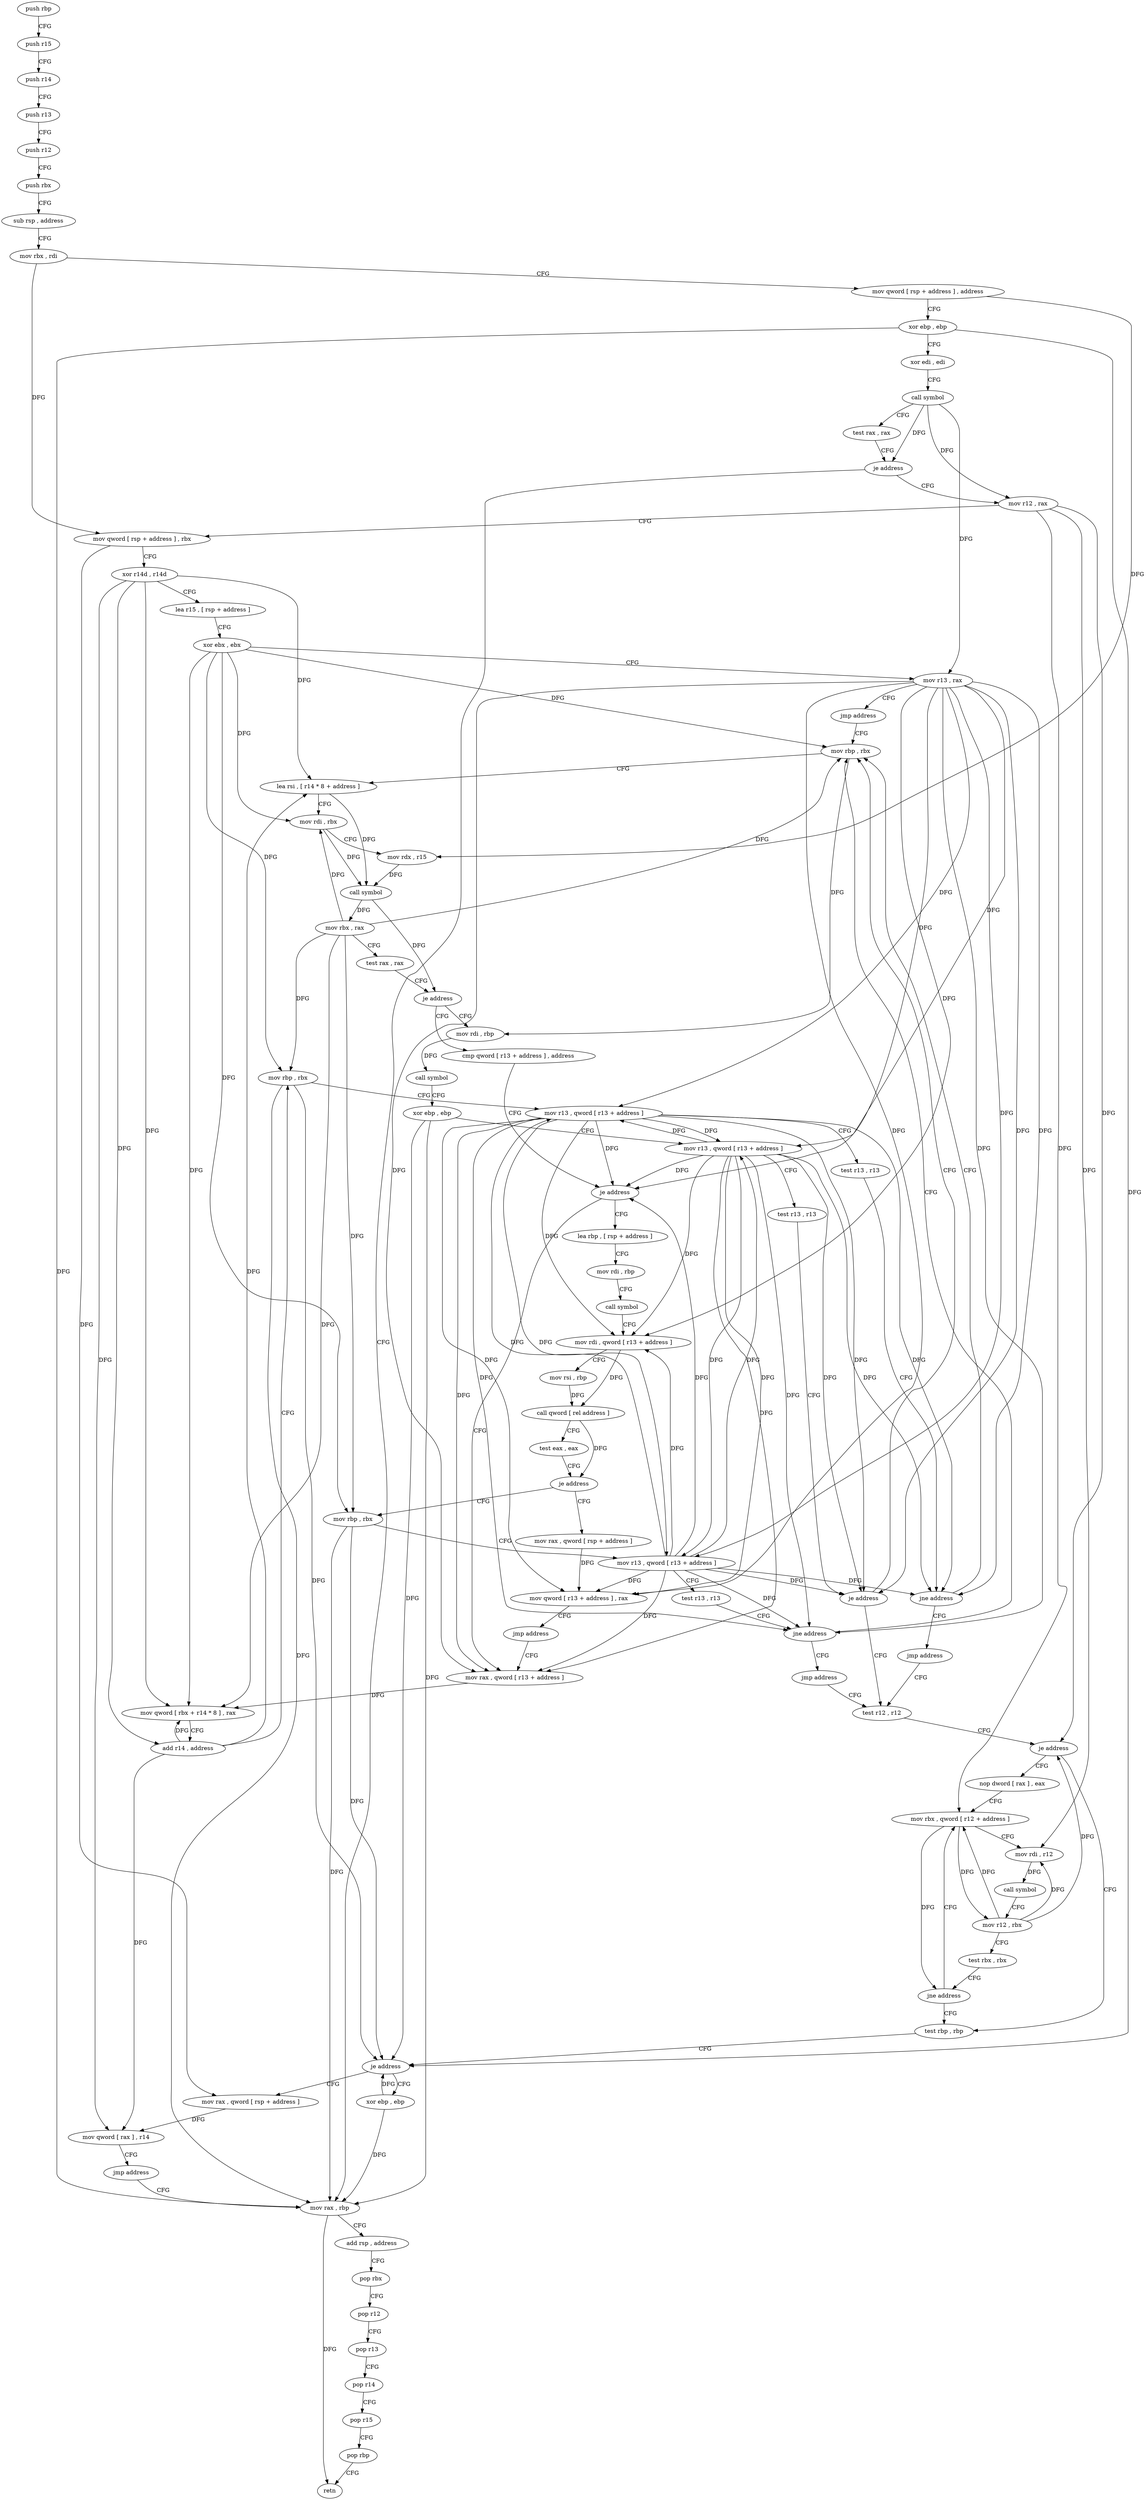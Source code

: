digraph "func" {
"4240784" [label = "push rbp" ]
"4240785" [label = "push r15" ]
"4240787" [label = "push r14" ]
"4240789" [label = "push r13" ]
"4240791" [label = "push r12" ]
"4240793" [label = "push rbx" ]
"4240794" [label = "sub rsp , address" ]
"4240801" [label = "mov rbx , rdi" ]
"4240804" [label = "mov qword [ rsp + address ] , address" ]
"4240813" [label = "xor ebp , ebp" ]
"4240815" [label = "xor edi , edi" ]
"4240817" [label = "call symbol" ]
"4240822" [label = "test rax , rax" ]
"4240825" [label = "je address" ]
"4241062" [label = "mov rax , rbp" ]
"4240831" [label = "mov r12 , rax" ]
"4241065" [label = "add rsp , address" ]
"4241072" [label = "pop rbx" ]
"4241073" [label = "pop r12" ]
"4241075" [label = "pop r13" ]
"4241077" [label = "pop r14" ]
"4241079" [label = "pop r15" ]
"4241081" [label = "pop rbp" ]
"4241082" [label = "retn" ]
"4240834" [label = "mov qword [ rsp + address ] , rbx" ]
"4240839" [label = "xor r14d , r14d" ]
"4240842" [label = "lea r15 , [ rsp + address ]" ]
"4240847" [label = "xor ebx , ebx" ]
"4240849" [label = "mov r13 , rax" ]
"4240852" [label = "jmp address" ]
"4240887" [label = "mov rbp , rbx" ]
"4240890" [label = "lea rsi , [ r14 * 8 + address ]" ]
"4240898" [label = "mov rdi , rbx" ]
"4240901" [label = "mov rdx , r15" ]
"4240904" [label = "call symbol" ]
"4240909" [label = "mov rbx , rax" ]
"4240912" [label = "test rax , rax" ]
"4240915" [label = "je address" ]
"4240864" [label = "mov rdi , rbp" ]
"4240917" [label = "cmp qword [ r13 + address ] , address" ]
"4240867" [label = "call symbol" ]
"4240872" [label = "xor ebp , ebp" ]
"4240874" [label = "mov r13 , qword [ r13 + address ]" ]
"4240878" [label = "test r13 , r13" ]
"4240881" [label = "je address" ]
"4241015" [label = "test r12 , r12" ]
"4240922" [label = "je address" ]
"4240960" [label = "lea rbp , [ rsp + address ]" ]
"4240924" [label = "mov rax , qword [ r13 + address ]" ]
"4241018" [label = "je address" ]
"4241045" [label = "test rbp , rbp" ]
"4241020" [label = "nop dword [ rax ] , eax" ]
"4240965" [label = "mov rdi , rbp" ]
"4240968" [label = "call symbol" ]
"4240973" [label = "mov rdi , qword [ r13 + address ]" ]
"4240977" [label = "mov rsi , rbp" ]
"4240980" [label = "call qword [ rel address ]" ]
"4240986" [label = "test eax , eax" ]
"4240988" [label = "je address" ]
"4241004" [label = "mov rax , qword [ rsp + address ]" ]
"4240990" [label = "mov rbp , rbx" ]
"4240928" [label = "mov qword [ rbx + r14 * 8 ] , rax" ]
"4240932" [label = "add r14 , address" ]
"4240936" [label = "mov rbp , rbx" ]
"4240939" [label = "mov r13 , qword [ r13 + address ]" ]
"4240943" [label = "test r13 , r13" ]
"4240946" [label = "jne address" ]
"4240948" [label = "jmp address" ]
"4241048" [label = "je address" ]
"4241060" [label = "xor ebp , ebp" ]
"4241050" [label = "mov rax , qword [ rsp + address ]" ]
"4241024" [label = "mov rbx , qword [ r12 + address ]" ]
"4241009" [label = "mov qword [ r13 + address ] , rax" ]
"4241013" [label = "jmp address" ]
"4240993" [label = "mov r13 , qword [ r13 + address ]" ]
"4240997" [label = "test r13 , r13" ]
"4241000" [label = "jne address" ]
"4241002" [label = "jmp address" ]
"4241055" [label = "mov qword [ rax ] , r14" ]
"4241058" [label = "jmp address" ]
"4241029" [label = "mov rdi , r12" ]
"4241032" [label = "call symbol" ]
"4241037" [label = "mov r12 , rbx" ]
"4241040" [label = "test rbx , rbx" ]
"4241043" [label = "jne address" ]
"4240784" -> "4240785" [ label = "CFG" ]
"4240785" -> "4240787" [ label = "CFG" ]
"4240787" -> "4240789" [ label = "CFG" ]
"4240789" -> "4240791" [ label = "CFG" ]
"4240791" -> "4240793" [ label = "CFG" ]
"4240793" -> "4240794" [ label = "CFG" ]
"4240794" -> "4240801" [ label = "CFG" ]
"4240801" -> "4240804" [ label = "CFG" ]
"4240801" -> "4240834" [ label = "DFG" ]
"4240804" -> "4240813" [ label = "CFG" ]
"4240804" -> "4240901" [ label = "DFG" ]
"4240813" -> "4240815" [ label = "CFG" ]
"4240813" -> "4241062" [ label = "DFG" ]
"4240813" -> "4241048" [ label = "DFG" ]
"4240815" -> "4240817" [ label = "CFG" ]
"4240817" -> "4240822" [ label = "CFG" ]
"4240817" -> "4240825" [ label = "DFG" ]
"4240817" -> "4240831" [ label = "DFG" ]
"4240817" -> "4240849" [ label = "DFG" ]
"4240822" -> "4240825" [ label = "CFG" ]
"4240825" -> "4241062" [ label = "CFG" ]
"4240825" -> "4240831" [ label = "CFG" ]
"4241062" -> "4241065" [ label = "CFG" ]
"4241062" -> "4241082" [ label = "DFG" ]
"4240831" -> "4240834" [ label = "CFG" ]
"4240831" -> "4241018" [ label = "DFG" ]
"4240831" -> "4241024" [ label = "DFG" ]
"4240831" -> "4241029" [ label = "DFG" ]
"4241065" -> "4241072" [ label = "CFG" ]
"4241072" -> "4241073" [ label = "CFG" ]
"4241073" -> "4241075" [ label = "CFG" ]
"4241075" -> "4241077" [ label = "CFG" ]
"4241077" -> "4241079" [ label = "CFG" ]
"4241079" -> "4241081" [ label = "CFG" ]
"4241081" -> "4241082" [ label = "CFG" ]
"4240834" -> "4240839" [ label = "CFG" ]
"4240834" -> "4241050" [ label = "DFG" ]
"4240839" -> "4240842" [ label = "CFG" ]
"4240839" -> "4240890" [ label = "DFG" ]
"4240839" -> "4240928" [ label = "DFG" ]
"4240839" -> "4240932" [ label = "DFG" ]
"4240839" -> "4241055" [ label = "DFG" ]
"4240842" -> "4240847" [ label = "CFG" ]
"4240847" -> "4240849" [ label = "CFG" ]
"4240847" -> "4240887" [ label = "DFG" ]
"4240847" -> "4240898" [ label = "DFG" ]
"4240847" -> "4240928" [ label = "DFG" ]
"4240847" -> "4240936" [ label = "DFG" ]
"4240847" -> "4240990" [ label = "DFG" ]
"4240849" -> "4240852" [ label = "CFG" ]
"4240849" -> "4240874" [ label = "DFG" ]
"4240849" -> "4240881" [ label = "DFG" ]
"4240849" -> "4240922" [ label = "DFG" ]
"4240849" -> "4240973" [ label = "DFG" ]
"4240849" -> "4240924" [ label = "DFG" ]
"4240849" -> "4240939" [ label = "DFG" ]
"4240849" -> "4240946" [ label = "DFG" ]
"4240849" -> "4241009" [ label = "DFG" ]
"4240849" -> "4240993" [ label = "DFG" ]
"4240849" -> "4241000" [ label = "DFG" ]
"4240852" -> "4240887" [ label = "CFG" ]
"4240887" -> "4240890" [ label = "CFG" ]
"4240887" -> "4240864" [ label = "DFG" ]
"4240890" -> "4240898" [ label = "CFG" ]
"4240890" -> "4240904" [ label = "DFG" ]
"4240898" -> "4240901" [ label = "CFG" ]
"4240898" -> "4240904" [ label = "DFG" ]
"4240901" -> "4240904" [ label = "DFG" ]
"4240904" -> "4240909" [ label = "DFG" ]
"4240904" -> "4240915" [ label = "DFG" ]
"4240909" -> "4240912" [ label = "CFG" ]
"4240909" -> "4240887" [ label = "DFG" ]
"4240909" -> "4240898" [ label = "DFG" ]
"4240909" -> "4240928" [ label = "DFG" ]
"4240909" -> "4240936" [ label = "DFG" ]
"4240909" -> "4240990" [ label = "DFG" ]
"4240912" -> "4240915" [ label = "CFG" ]
"4240915" -> "4240864" [ label = "CFG" ]
"4240915" -> "4240917" [ label = "CFG" ]
"4240864" -> "4240867" [ label = "DFG" ]
"4240917" -> "4240922" [ label = "CFG" ]
"4240867" -> "4240872" [ label = "CFG" ]
"4240872" -> "4240874" [ label = "CFG" ]
"4240872" -> "4241062" [ label = "DFG" ]
"4240872" -> "4241048" [ label = "DFG" ]
"4240874" -> "4240878" [ label = "CFG" ]
"4240874" -> "4240881" [ label = "DFG" ]
"4240874" -> "4240922" [ label = "DFG" ]
"4240874" -> "4240973" [ label = "DFG" ]
"4240874" -> "4240924" [ label = "DFG" ]
"4240874" -> "4240939" [ label = "DFG" ]
"4240874" -> "4240946" [ label = "DFG" ]
"4240874" -> "4241009" [ label = "DFG" ]
"4240874" -> "4240993" [ label = "DFG" ]
"4240874" -> "4241000" [ label = "DFG" ]
"4240878" -> "4240881" [ label = "CFG" ]
"4240881" -> "4241015" [ label = "CFG" ]
"4240881" -> "4240887" [ label = "CFG" ]
"4241015" -> "4241018" [ label = "CFG" ]
"4240922" -> "4240960" [ label = "CFG" ]
"4240922" -> "4240924" [ label = "CFG" ]
"4240960" -> "4240965" [ label = "CFG" ]
"4240924" -> "4240928" [ label = "DFG" ]
"4241018" -> "4241045" [ label = "CFG" ]
"4241018" -> "4241020" [ label = "CFG" ]
"4241045" -> "4241048" [ label = "CFG" ]
"4241020" -> "4241024" [ label = "CFG" ]
"4240965" -> "4240968" [ label = "CFG" ]
"4240968" -> "4240973" [ label = "CFG" ]
"4240973" -> "4240977" [ label = "CFG" ]
"4240973" -> "4240980" [ label = "DFG" ]
"4240977" -> "4240980" [ label = "DFG" ]
"4240980" -> "4240986" [ label = "CFG" ]
"4240980" -> "4240988" [ label = "DFG" ]
"4240986" -> "4240988" [ label = "CFG" ]
"4240988" -> "4241004" [ label = "CFG" ]
"4240988" -> "4240990" [ label = "CFG" ]
"4241004" -> "4241009" [ label = "DFG" ]
"4240990" -> "4240993" [ label = "CFG" ]
"4240990" -> "4241062" [ label = "DFG" ]
"4240990" -> "4241048" [ label = "DFG" ]
"4240928" -> "4240932" [ label = "CFG" ]
"4240932" -> "4240936" [ label = "CFG" ]
"4240932" -> "4240890" [ label = "DFG" ]
"4240932" -> "4240928" [ label = "DFG" ]
"4240932" -> "4241055" [ label = "DFG" ]
"4240936" -> "4240939" [ label = "CFG" ]
"4240936" -> "4241062" [ label = "DFG" ]
"4240936" -> "4241048" [ label = "DFG" ]
"4240939" -> "4240943" [ label = "CFG" ]
"4240939" -> "4240874" [ label = "DFG" ]
"4240939" -> "4240881" [ label = "DFG" ]
"4240939" -> "4240922" [ label = "DFG" ]
"4240939" -> "4240973" [ label = "DFG" ]
"4240939" -> "4240924" [ label = "DFG" ]
"4240939" -> "4240946" [ label = "DFG" ]
"4240939" -> "4241009" [ label = "DFG" ]
"4240939" -> "4240993" [ label = "DFG" ]
"4240939" -> "4241000" [ label = "DFG" ]
"4240943" -> "4240946" [ label = "CFG" ]
"4240946" -> "4240887" [ label = "CFG" ]
"4240946" -> "4240948" [ label = "CFG" ]
"4240948" -> "4241015" [ label = "CFG" ]
"4241048" -> "4241060" [ label = "CFG" ]
"4241048" -> "4241050" [ label = "CFG" ]
"4241060" -> "4241062" [ label = "DFG" ]
"4241060" -> "4241048" [ label = "DFG" ]
"4241050" -> "4241055" [ label = "DFG" ]
"4241024" -> "4241029" [ label = "CFG" ]
"4241024" -> "4241037" [ label = "DFG" ]
"4241024" -> "4241043" [ label = "DFG" ]
"4241009" -> "4241013" [ label = "CFG" ]
"4241013" -> "4240924" [ label = "CFG" ]
"4240993" -> "4240997" [ label = "CFG" ]
"4240993" -> "4240874" [ label = "DFG" ]
"4240993" -> "4240881" [ label = "DFG" ]
"4240993" -> "4240922" [ label = "DFG" ]
"4240993" -> "4240973" [ label = "DFG" ]
"4240993" -> "4240924" [ label = "DFG" ]
"4240993" -> "4240939" [ label = "DFG" ]
"4240993" -> "4240946" [ label = "DFG" ]
"4240993" -> "4241009" [ label = "DFG" ]
"4240993" -> "4241000" [ label = "DFG" ]
"4240997" -> "4241000" [ label = "CFG" ]
"4241000" -> "4240887" [ label = "CFG" ]
"4241000" -> "4241002" [ label = "CFG" ]
"4241002" -> "4241015" [ label = "CFG" ]
"4241055" -> "4241058" [ label = "CFG" ]
"4241058" -> "4241062" [ label = "CFG" ]
"4241029" -> "4241032" [ label = "DFG" ]
"4241032" -> "4241037" [ label = "CFG" ]
"4241037" -> "4241040" [ label = "CFG" ]
"4241037" -> "4241018" [ label = "DFG" ]
"4241037" -> "4241024" [ label = "DFG" ]
"4241037" -> "4241029" [ label = "DFG" ]
"4241040" -> "4241043" [ label = "CFG" ]
"4241043" -> "4241024" [ label = "CFG" ]
"4241043" -> "4241045" [ label = "CFG" ]
}
